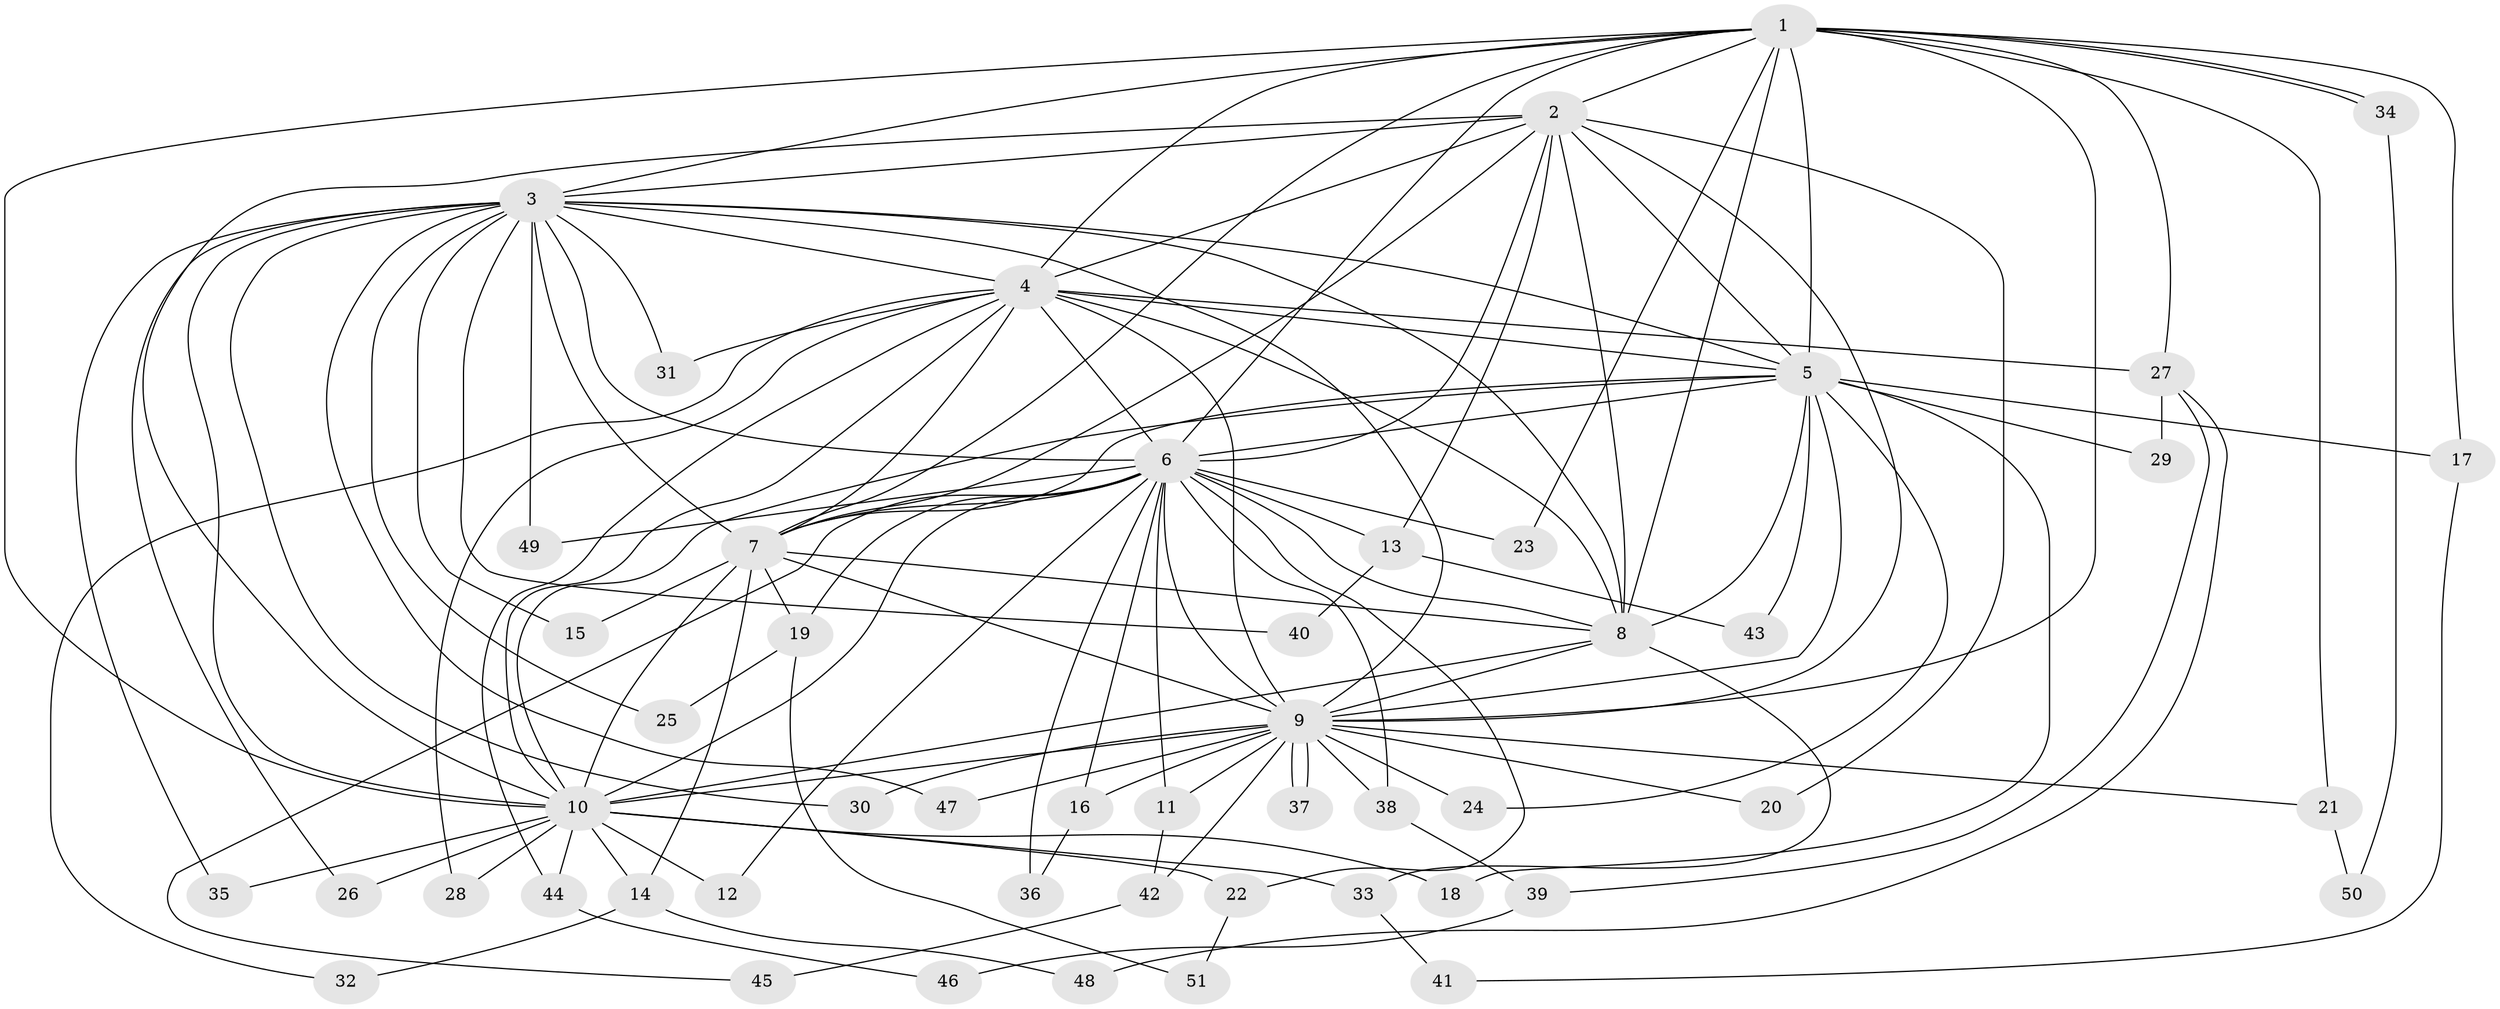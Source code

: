 // coarse degree distribution, {15: 0.02857142857142857, 10: 0.05714285714285714, 16: 0.02857142857142857, 13: 0.05714285714285714, 19: 0.05714285714285714, 9: 0.02857142857142857, 17: 0.02857142857142857, 3: 0.22857142857142856, 2: 0.4, 4: 0.05714285714285714, 5: 0.02857142857142857}
// Generated by graph-tools (version 1.1) at 2025/17/03/04/25 18:17:28]
// undirected, 51 vertices, 127 edges
graph export_dot {
graph [start="1"]
  node [color=gray90,style=filled];
  1;
  2;
  3;
  4;
  5;
  6;
  7;
  8;
  9;
  10;
  11;
  12;
  13;
  14;
  15;
  16;
  17;
  18;
  19;
  20;
  21;
  22;
  23;
  24;
  25;
  26;
  27;
  28;
  29;
  30;
  31;
  32;
  33;
  34;
  35;
  36;
  37;
  38;
  39;
  40;
  41;
  42;
  43;
  44;
  45;
  46;
  47;
  48;
  49;
  50;
  51;
  1 -- 2;
  1 -- 3;
  1 -- 4;
  1 -- 5;
  1 -- 6;
  1 -- 7;
  1 -- 8;
  1 -- 9;
  1 -- 10;
  1 -- 17;
  1 -- 21;
  1 -- 23;
  1 -- 27;
  1 -- 34;
  1 -- 34;
  2 -- 3;
  2 -- 4;
  2 -- 5;
  2 -- 6;
  2 -- 7;
  2 -- 8;
  2 -- 9;
  2 -- 10;
  2 -- 13;
  2 -- 20;
  3 -- 4;
  3 -- 5;
  3 -- 6;
  3 -- 7;
  3 -- 8;
  3 -- 9;
  3 -- 10;
  3 -- 15;
  3 -- 25;
  3 -- 26;
  3 -- 30;
  3 -- 31;
  3 -- 35;
  3 -- 40;
  3 -- 47;
  3 -- 49;
  4 -- 5;
  4 -- 6;
  4 -- 7;
  4 -- 8;
  4 -- 9;
  4 -- 10;
  4 -- 27;
  4 -- 28;
  4 -- 31;
  4 -- 32;
  4 -- 44;
  5 -- 6;
  5 -- 7;
  5 -- 8;
  5 -- 9;
  5 -- 10;
  5 -- 17;
  5 -- 18;
  5 -- 24;
  5 -- 29;
  5 -- 43;
  6 -- 7;
  6 -- 8;
  6 -- 9;
  6 -- 10;
  6 -- 11;
  6 -- 12;
  6 -- 13;
  6 -- 16;
  6 -- 19;
  6 -- 22;
  6 -- 23;
  6 -- 36;
  6 -- 38;
  6 -- 45;
  6 -- 49;
  7 -- 8;
  7 -- 9;
  7 -- 10;
  7 -- 14;
  7 -- 15;
  7 -- 19;
  8 -- 9;
  8 -- 10;
  8 -- 33;
  9 -- 10;
  9 -- 11;
  9 -- 16;
  9 -- 20;
  9 -- 21;
  9 -- 24;
  9 -- 30;
  9 -- 37;
  9 -- 37;
  9 -- 38;
  9 -- 42;
  9 -- 47;
  10 -- 12;
  10 -- 14;
  10 -- 18;
  10 -- 22;
  10 -- 26;
  10 -- 28;
  10 -- 33;
  10 -- 35;
  10 -- 44;
  11 -- 42;
  13 -- 40;
  13 -- 43;
  14 -- 32;
  14 -- 48;
  16 -- 36;
  17 -- 41;
  19 -- 25;
  19 -- 51;
  21 -- 50;
  22 -- 51;
  27 -- 29;
  27 -- 39;
  27 -- 48;
  33 -- 41;
  34 -- 50;
  38 -- 39;
  39 -- 46;
  42 -- 45;
  44 -- 46;
}
